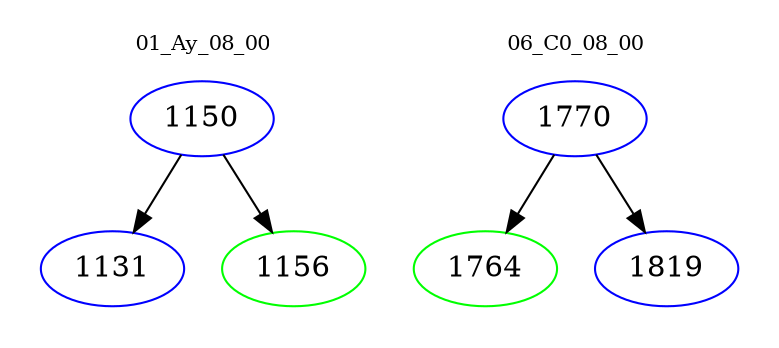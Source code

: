 digraph{
subgraph cluster_0 {
color = white
label = "01_Ay_08_00";
fontsize=10;
T0_1150 [label="1150", color="blue"]
T0_1150 -> T0_1131 [color="black"]
T0_1131 [label="1131", color="blue"]
T0_1150 -> T0_1156 [color="black"]
T0_1156 [label="1156", color="green"]
}
subgraph cluster_1 {
color = white
label = "06_C0_08_00";
fontsize=10;
T1_1770 [label="1770", color="blue"]
T1_1770 -> T1_1764 [color="black"]
T1_1764 [label="1764", color="green"]
T1_1770 -> T1_1819 [color="black"]
T1_1819 [label="1819", color="blue"]
}
}
